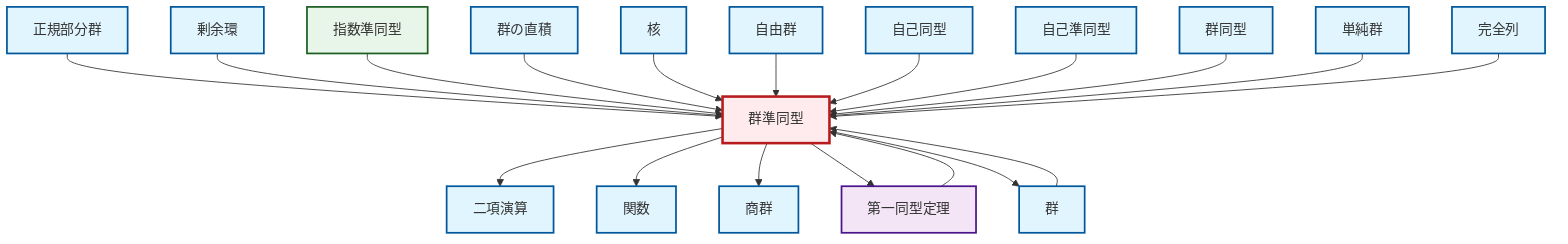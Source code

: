 graph TD
    classDef definition fill:#e1f5fe,stroke:#01579b,stroke-width:2px
    classDef theorem fill:#f3e5f5,stroke:#4a148c,stroke-width:2px
    classDef axiom fill:#fff3e0,stroke:#e65100,stroke-width:2px
    classDef example fill:#e8f5e9,stroke:#1b5e20,stroke-width:2px
    classDef current fill:#ffebee,stroke:#b71c1c,stroke-width:3px
    def-quotient-group["商群"]:::definition
    def-free-group["自由群"]:::definition
    def-endomorphism["自己準同型"]:::definition
    def-quotient-ring["剰余環"]:::definition
    def-normal-subgroup["正規部分群"]:::definition
    ex-exponential-homomorphism["指数準同型"]:::example
    def-isomorphism["群同型"]:::definition
    def-simple-group["単純群"]:::definition
    def-exact-sequence["完全列"]:::definition
    def-direct-product["群の直積"]:::definition
    def-function["関数"]:::definition
    def-group["群"]:::definition
    def-kernel["核"]:::definition
    def-homomorphism["群準同型"]:::definition
    def-automorphism["自己同型"]:::definition
    def-binary-operation["二項演算"]:::definition
    thm-first-isomorphism["第一同型定理"]:::theorem
    def-group --> def-homomorphism
    def-normal-subgroup --> def-homomorphism
    def-quotient-ring --> def-homomorphism
    ex-exponential-homomorphism --> def-homomorphism
    thm-first-isomorphism --> def-homomorphism
    def-homomorphism --> def-binary-operation
    def-homomorphism --> def-function
    def-direct-product --> def-homomorphism
    def-kernel --> def-homomorphism
    def-homomorphism --> def-quotient-group
    def-free-group --> def-homomorphism
    def-automorphism --> def-homomorphism
    def-homomorphism --> thm-first-isomorphism
    def-endomorphism --> def-homomorphism
    def-isomorphism --> def-homomorphism
    def-homomorphism --> def-group
    def-simple-group --> def-homomorphism
    def-exact-sequence --> def-homomorphism
    class def-homomorphism current